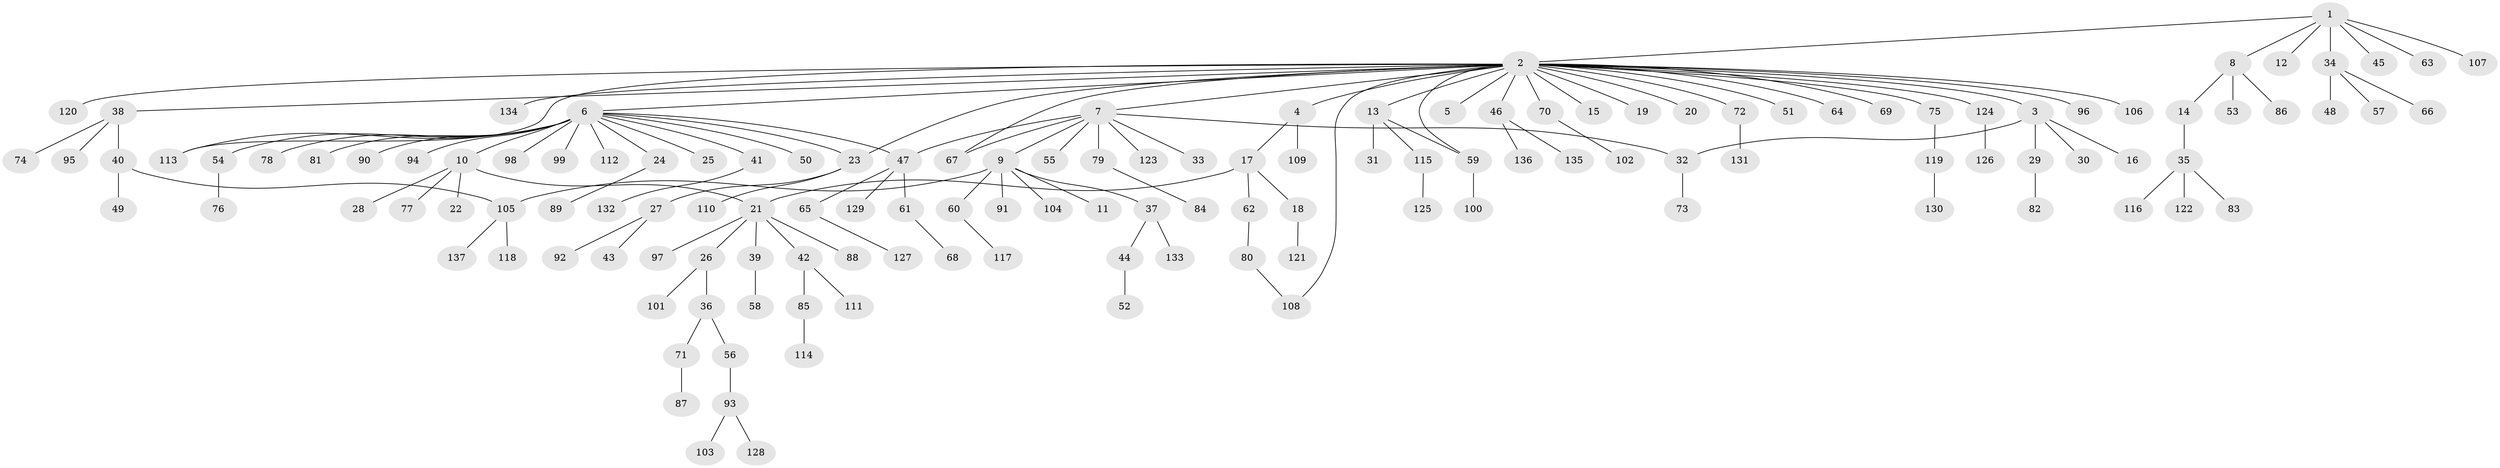 // Generated by graph-tools (version 1.1) at 2025/14/03/09/25 04:14:35]
// undirected, 137 vertices, 145 edges
graph export_dot {
graph [start="1"]
  node [color=gray90,style=filled];
  1;
  2;
  3;
  4;
  5;
  6;
  7;
  8;
  9;
  10;
  11;
  12;
  13;
  14;
  15;
  16;
  17;
  18;
  19;
  20;
  21;
  22;
  23;
  24;
  25;
  26;
  27;
  28;
  29;
  30;
  31;
  32;
  33;
  34;
  35;
  36;
  37;
  38;
  39;
  40;
  41;
  42;
  43;
  44;
  45;
  46;
  47;
  48;
  49;
  50;
  51;
  52;
  53;
  54;
  55;
  56;
  57;
  58;
  59;
  60;
  61;
  62;
  63;
  64;
  65;
  66;
  67;
  68;
  69;
  70;
  71;
  72;
  73;
  74;
  75;
  76;
  77;
  78;
  79;
  80;
  81;
  82;
  83;
  84;
  85;
  86;
  87;
  88;
  89;
  90;
  91;
  92;
  93;
  94;
  95;
  96;
  97;
  98;
  99;
  100;
  101;
  102;
  103;
  104;
  105;
  106;
  107;
  108;
  109;
  110;
  111;
  112;
  113;
  114;
  115;
  116;
  117;
  118;
  119;
  120;
  121;
  122;
  123;
  124;
  125;
  126;
  127;
  128;
  129;
  130;
  131;
  132;
  133;
  134;
  135;
  136;
  137;
  1 -- 2;
  1 -- 8;
  1 -- 12;
  1 -- 34;
  1 -- 45;
  1 -- 63;
  1 -- 107;
  2 -- 3;
  2 -- 4;
  2 -- 5;
  2 -- 6;
  2 -- 7;
  2 -- 13;
  2 -- 15;
  2 -- 19;
  2 -- 20;
  2 -- 23;
  2 -- 38;
  2 -- 46;
  2 -- 51;
  2 -- 59;
  2 -- 64;
  2 -- 67;
  2 -- 69;
  2 -- 70;
  2 -- 72;
  2 -- 75;
  2 -- 96;
  2 -- 106;
  2 -- 108;
  2 -- 113;
  2 -- 120;
  2 -- 124;
  2 -- 134;
  3 -- 16;
  3 -- 29;
  3 -- 30;
  3 -- 32;
  4 -- 17;
  4 -- 109;
  6 -- 10;
  6 -- 23;
  6 -- 24;
  6 -- 25;
  6 -- 41;
  6 -- 47;
  6 -- 50;
  6 -- 54;
  6 -- 78;
  6 -- 81;
  6 -- 90;
  6 -- 94;
  6 -- 98;
  6 -- 99;
  6 -- 112;
  6 -- 113;
  7 -- 9;
  7 -- 32;
  7 -- 33;
  7 -- 47;
  7 -- 55;
  7 -- 67;
  7 -- 79;
  7 -- 123;
  8 -- 14;
  8 -- 53;
  8 -- 86;
  9 -- 11;
  9 -- 37;
  9 -- 60;
  9 -- 91;
  9 -- 104;
  9 -- 105;
  10 -- 21;
  10 -- 22;
  10 -- 28;
  10 -- 77;
  13 -- 31;
  13 -- 59;
  13 -- 115;
  14 -- 35;
  17 -- 18;
  17 -- 21;
  17 -- 62;
  18 -- 121;
  21 -- 26;
  21 -- 39;
  21 -- 42;
  21 -- 88;
  21 -- 97;
  23 -- 27;
  23 -- 110;
  24 -- 89;
  26 -- 36;
  26 -- 101;
  27 -- 43;
  27 -- 92;
  29 -- 82;
  32 -- 73;
  34 -- 48;
  34 -- 57;
  34 -- 66;
  35 -- 83;
  35 -- 116;
  35 -- 122;
  36 -- 56;
  36 -- 71;
  37 -- 44;
  37 -- 133;
  38 -- 40;
  38 -- 74;
  38 -- 95;
  39 -- 58;
  40 -- 49;
  40 -- 105;
  41 -- 132;
  42 -- 85;
  42 -- 111;
  44 -- 52;
  46 -- 135;
  46 -- 136;
  47 -- 61;
  47 -- 65;
  47 -- 129;
  54 -- 76;
  56 -- 93;
  59 -- 100;
  60 -- 117;
  61 -- 68;
  62 -- 80;
  65 -- 127;
  70 -- 102;
  71 -- 87;
  72 -- 131;
  75 -- 119;
  79 -- 84;
  80 -- 108;
  85 -- 114;
  93 -- 103;
  93 -- 128;
  105 -- 118;
  105 -- 137;
  115 -- 125;
  119 -- 130;
  124 -- 126;
}
